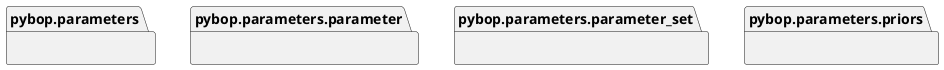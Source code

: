 @startuml packages
set namespaceSeparator none
package "pybop.parameters" as pybop.parameters {
}
package "pybop.parameters.parameter" as pybop.parameters.parameter {
}
package "pybop.parameters.parameter_set" as pybop.parameters.parameter_set {
}
package "pybop.parameters.priors" as pybop.parameters.priors {
}
@enduml
